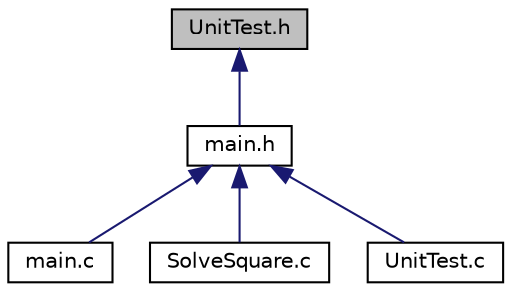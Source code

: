 digraph "UnitTest.h"
{
 // LATEX_PDF_SIZE
  edge [fontname="Helvetica",fontsize="10",labelfontname="Helvetica",labelfontsize="10"];
  node [fontname="Helvetica",fontsize="10",shape=record];
  Node1 [label="UnitTest.h",height=0.2,width=0.4,color="black", fillcolor="grey75", style="filled", fontcolor="black",tooltip="This UnitTest-library allows to DEBUG program on UnitTests"];
  Node1 -> Node2 [dir="back",color="midnightblue",fontsize="10",style="solid",fontname="Helvetica"];
  Node2 [label="main.h",height=0.2,width=0.4,color="black", fillcolor="white", style="filled",URL="$main_8h.html",tooltip="This file unique all libraries in one main.h"];
  Node2 -> Node3 [dir="back",color="midnightblue",fontsize="10",style="solid",fontname="Helvetica"];
  Node3 [label="main.c",height=0.2,width=0.4,color="black", fillcolor="white", style="filled",URL="$main_8c.html",tooltip="This program solve square equation."];
  Node2 -> Node4 [dir="back",color="midnightblue",fontsize="10",style="solid",fontname="Helvetica"];
  Node4 [label="SolveSquare.c",height=0.2,width=0.4,color="black", fillcolor="white", style="filled",URL="$_solve_square_8c.html",tooltip="This file contains all necessary functions to solve the square eqution"];
  Node2 -> Node5 [dir="back",color="midnightblue",fontsize="10",style="solid",fontname="Helvetica"];
  Node5 [label="UnitTest.c",height=0.2,width=0.4,color="black", fillcolor="white", style="filled",URL="$_unit_test_8c.html",tooltip="This file contains function for testing program on UnitTests."];
}
